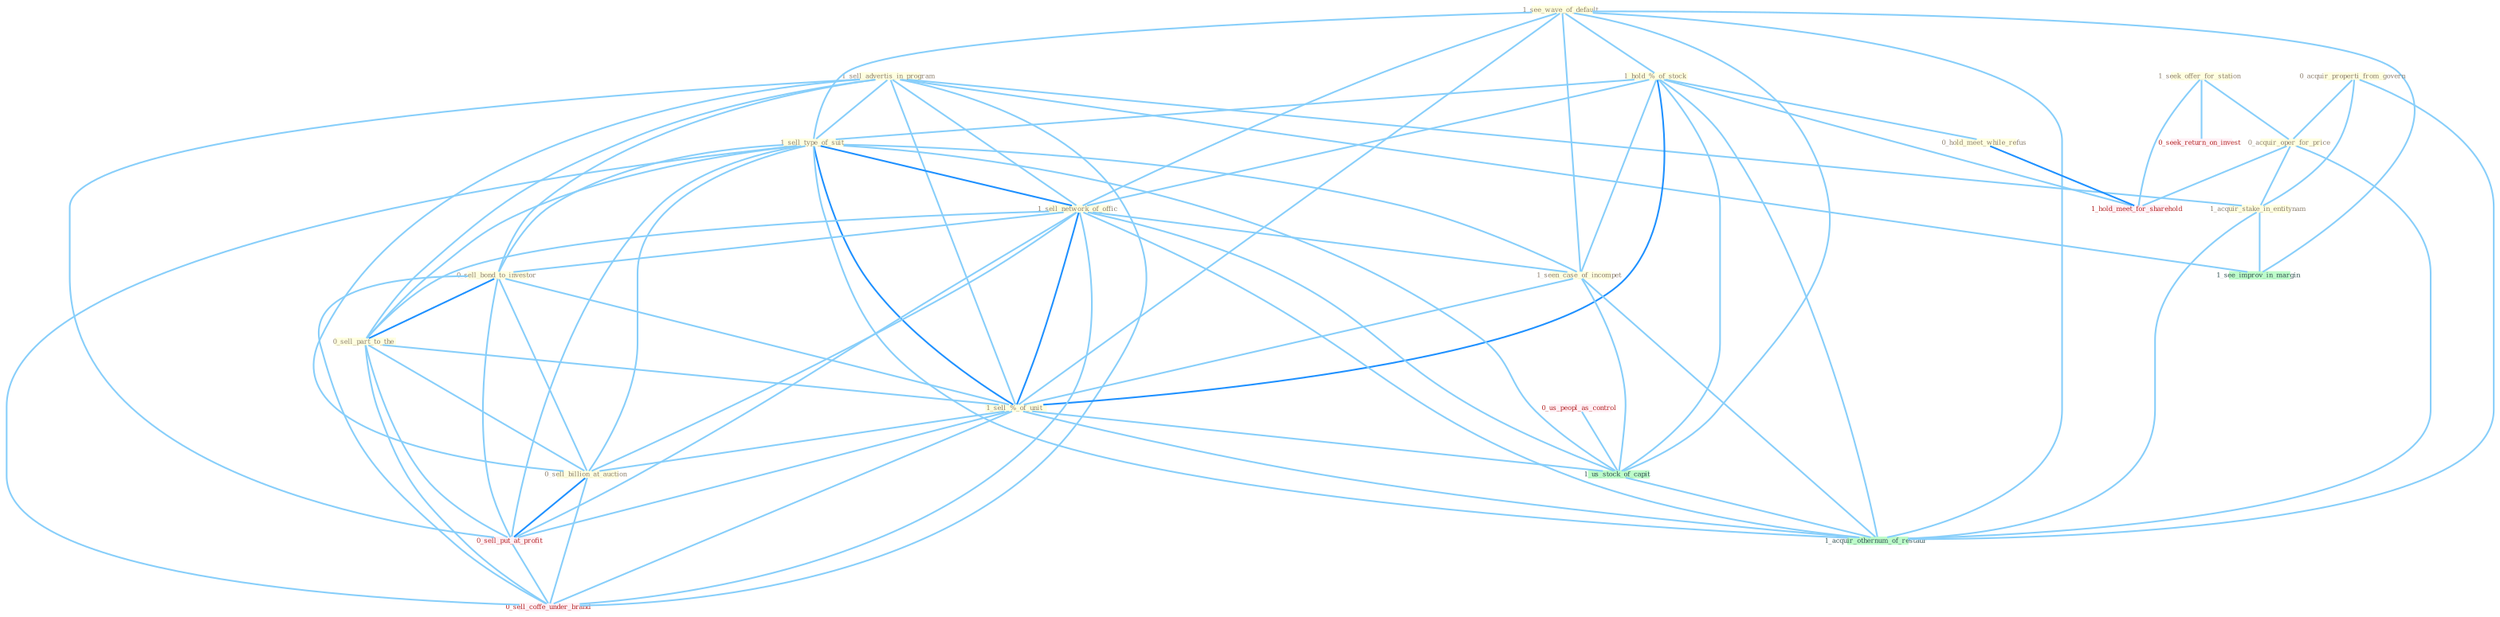 Graph G{ 
    node
    [shape=polygon,style=filled,width=.5,height=.06,color="#BDFCC9",fixedsize=true,fontsize=4,
    fontcolor="#2f4f4f"];
    {node
    [color="#ffffe0", fontcolor="#8b7d6b"] "1_sell_advertis_in_program " "1_see_wave_of_default " "1_hold_%_of_stock " "1_seek_offer_for_station " "1_sell_type_of_suit " "0_acquir_properti_from_govern " "1_sell_network_of_offic " "1_seen_case_of_incompet " "0_sell_bond_to_investor " "0_acquir_oper_for_price " "0_hold_meet_while_refus " "0_sell_part_to_the " "1_acquir_stake_in_entitynam " "1_sell_%_of_unit " "0_sell_billion_at_auction "}
{node [color="#fff0f5", fontcolor="#b22222"] "0_us_peopl_as_control " "0_sell_put_at_profit " "0_seek_return_on_invest " "0_sell_coffe_under_brand " "1_hold_meet_for_sharehold "}
edge [color="#B0E2FF"];

	"1_sell_advertis_in_program " -- "1_sell_type_of_suit " [w="1", color="#87cefa" ];
	"1_sell_advertis_in_program " -- "1_sell_network_of_offic " [w="1", color="#87cefa" ];
	"1_sell_advertis_in_program " -- "0_sell_bond_to_investor " [w="1", color="#87cefa" ];
	"1_sell_advertis_in_program " -- "0_sell_part_to_the " [w="1", color="#87cefa" ];
	"1_sell_advertis_in_program " -- "1_acquir_stake_in_entitynam " [w="1", color="#87cefa" ];
	"1_sell_advertis_in_program " -- "1_sell_%_of_unit " [w="1", color="#87cefa" ];
	"1_sell_advertis_in_program " -- "0_sell_billion_at_auction " [w="1", color="#87cefa" ];
	"1_sell_advertis_in_program " -- "0_sell_put_at_profit " [w="1", color="#87cefa" ];
	"1_sell_advertis_in_program " -- "1_see_improv_in_margin " [w="1", color="#87cefa" ];
	"1_sell_advertis_in_program " -- "0_sell_coffe_under_brand " [w="1", color="#87cefa" ];
	"1_see_wave_of_default " -- "1_hold_%_of_stock " [w="1", color="#87cefa" ];
	"1_see_wave_of_default " -- "1_sell_type_of_suit " [w="1", color="#87cefa" ];
	"1_see_wave_of_default " -- "1_sell_network_of_offic " [w="1", color="#87cefa" ];
	"1_see_wave_of_default " -- "1_seen_case_of_incompet " [w="1", color="#87cefa" ];
	"1_see_wave_of_default " -- "1_sell_%_of_unit " [w="1", color="#87cefa" ];
	"1_see_wave_of_default " -- "1_us_stock_of_capit " [w="1", color="#87cefa" ];
	"1_see_wave_of_default " -- "1_see_improv_in_margin " [w="1", color="#87cefa" ];
	"1_see_wave_of_default " -- "1_acquir_othernum_of_restaur " [w="1", color="#87cefa" ];
	"1_hold_%_of_stock " -- "1_sell_type_of_suit " [w="1", color="#87cefa" ];
	"1_hold_%_of_stock " -- "1_sell_network_of_offic " [w="1", color="#87cefa" ];
	"1_hold_%_of_stock " -- "1_seen_case_of_incompet " [w="1", color="#87cefa" ];
	"1_hold_%_of_stock " -- "0_hold_meet_while_refus " [w="1", color="#87cefa" ];
	"1_hold_%_of_stock " -- "1_sell_%_of_unit " [w="2", color="#1e90ff" , len=0.8];
	"1_hold_%_of_stock " -- "1_us_stock_of_capit " [w="1", color="#87cefa" ];
	"1_hold_%_of_stock " -- "1_hold_meet_for_sharehold " [w="1", color="#87cefa" ];
	"1_hold_%_of_stock " -- "1_acquir_othernum_of_restaur " [w="1", color="#87cefa" ];
	"1_seek_offer_for_station " -- "0_acquir_oper_for_price " [w="1", color="#87cefa" ];
	"1_seek_offer_for_station " -- "0_seek_return_on_invest " [w="1", color="#87cefa" ];
	"1_seek_offer_for_station " -- "1_hold_meet_for_sharehold " [w="1", color="#87cefa" ];
	"1_sell_type_of_suit " -- "1_sell_network_of_offic " [w="2", color="#1e90ff" , len=0.8];
	"1_sell_type_of_suit " -- "1_seen_case_of_incompet " [w="1", color="#87cefa" ];
	"1_sell_type_of_suit " -- "0_sell_bond_to_investor " [w="1", color="#87cefa" ];
	"1_sell_type_of_suit " -- "0_sell_part_to_the " [w="1", color="#87cefa" ];
	"1_sell_type_of_suit " -- "1_sell_%_of_unit " [w="2", color="#1e90ff" , len=0.8];
	"1_sell_type_of_suit " -- "0_sell_billion_at_auction " [w="1", color="#87cefa" ];
	"1_sell_type_of_suit " -- "0_sell_put_at_profit " [w="1", color="#87cefa" ];
	"1_sell_type_of_suit " -- "1_us_stock_of_capit " [w="1", color="#87cefa" ];
	"1_sell_type_of_suit " -- "0_sell_coffe_under_brand " [w="1", color="#87cefa" ];
	"1_sell_type_of_suit " -- "1_acquir_othernum_of_restaur " [w="1", color="#87cefa" ];
	"0_acquir_properti_from_govern " -- "0_acquir_oper_for_price " [w="1", color="#87cefa" ];
	"0_acquir_properti_from_govern " -- "1_acquir_stake_in_entitynam " [w="1", color="#87cefa" ];
	"0_acquir_properti_from_govern " -- "1_acquir_othernum_of_restaur " [w="1", color="#87cefa" ];
	"1_sell_network_of_offic " -- "1_seen_case_of_incompet " [w="1", color="#87cefa" ];
	"1_sell_network_of_offic " -- "0_sell_bond_to_investor " [w="1", color="#87cefa" ];
	"1_sell_network_of_offic " -- "0_sell_part_to_the " [w="1", color="#87cefa" ];
	"1_sell_network_of_offic " -- "1_sell_%_of_unit " [w="2", color="#1e90ff" , len=0.8];
	"1_sell_network_of_offic " -- "0_sell_billion_at_auction " [w="1", color="#87cefa" ];
	"1_sell_network_of_offic " -- "0_sell_put_at_profit " [w="1", color="#87cefa" ];
	"1_sell_network_of_offic " -- "1_us_stock_of_capit " [w="1", color="#87cefa" ];
	"1_sell_network_of_offic " -- "0_sell_coffe_under_brand " [w="1", color="#87cefa" ];
	"1_sell_network_of_offic " -- "1_acquir_othernum_of_restaur " [w="1", color="#87cefa" ];
	"1_seen_case_of_incompet " -- "1_sell_%_of_unit " [w="1", color="#87cefa" ];
	"1_seen_case_of_incompet " -- "1_us_stock_of_capit " [w="1", color="#87cefa" ];
	"1_seen_case_of_incompet " -- "1_acquir_othernum_of_restaur " [w="1", color="#87cefa" ];
	"0_sell_bond_to_investor " -- "0_sell_part_to_the " [w="2", color="#1e90ff" , len=0.8];
	"0_sell_bond_to_investor " -- "1_sell_%_of_unit " [w="1", color="#87cefa" ];
	"0_sell_bond_to_investor " -- "0_sell_billion_at_auction " [w="1", color="#87cefa" ];
	"0_sell_bond_to_investor " -- "0_sell_put_at_profit " [w="1", color="#87cefa" ];
	"0_sell_bond_to_investor " -- "0_sell_coffe_under_brand " [w="1", color="#87cefa" ];
	"0_acquir_oper_for_price " -- "1_acquir_stake_in_entitynam " [w="1", color="#87cefa" ];
	"0_acquir_oper_for_price " -- "1_hold_meet_for_sharehold " [w="1", color="#87cefa" ];
	"0_acquir_oper_for_price " -- "1_acquir_othernum_of_restaur " [w="1", color="#87cefa" ];
	"0_hold_meet_while_refus " -- "1_hold_meet_for_sharehold " [w="2", color="#1e90ff" , len=0.8];
	"0_sell_part_to_the " -- "1_sell_%_of_unit " [w="1", color="#87cefa" ];
	"0_sell_part_to_the " -- "0_sell_billion_at_auction " [w="1", color="#87cefa" ];
	"0_sell_part_to_the " -- "0_sell_put_at_profit " [w="1", color="#87cefa" ];
	"0_sell_part_to_the " -- "0_sell_coffe_under_brand " [w="1", color="#87cefa" ];
	"1_acquir_stake_in_entitynam " -- "1_see_improv_in_margin " [w="1", color="#87cefa" ];
	"1_acquir_stake_in_entitynam " -- "1_acquir_othernum_of_restaur " [w="1", color="#87cefa" ];
	"1_sell_%_of_unit " -- "0_sell_billion_at_auction " [w="1", color="#87cefa" ];
	"1_sell_%_of_unit " -- "0_sell_put_at_profit " [w="1", color="#87cefa" ];
	"1_sell_%_of_unit " -- "1_us_stock_of_capit " [w="1", color="#87cefa" ];
	"1_sell_%_of_unit " -- "0_sell_coffe_under_brand " [w="1", color="#87cefa" ];
	"1_sell_%_of_unit " -- "1_acquir_othernum_of_restaur " [w="1", color="#87cefa" ];
	"0_sell_billion_at_auction " -- "0_sell_put_at_profit " [w="2", color="#1e90ff" , len=0.8];
	"0_sell_billion_at_auction " -- "0_sell_coffe_under_brand " [w="1", color="#87cefa" ];
	"0_us_peopl_as_control " -- "1_us_stock_of_capit " [w="1", color="#87cefa" ];
	"0_sell_put_at_profit " -- "0_sell_coffe_under_brand " [w="1", color="#87cefa" ];
	"1_us_stock_of_capit " -- "1_acquir_othernum_of_restaur " [w="1", color="#87cefa" ];
}